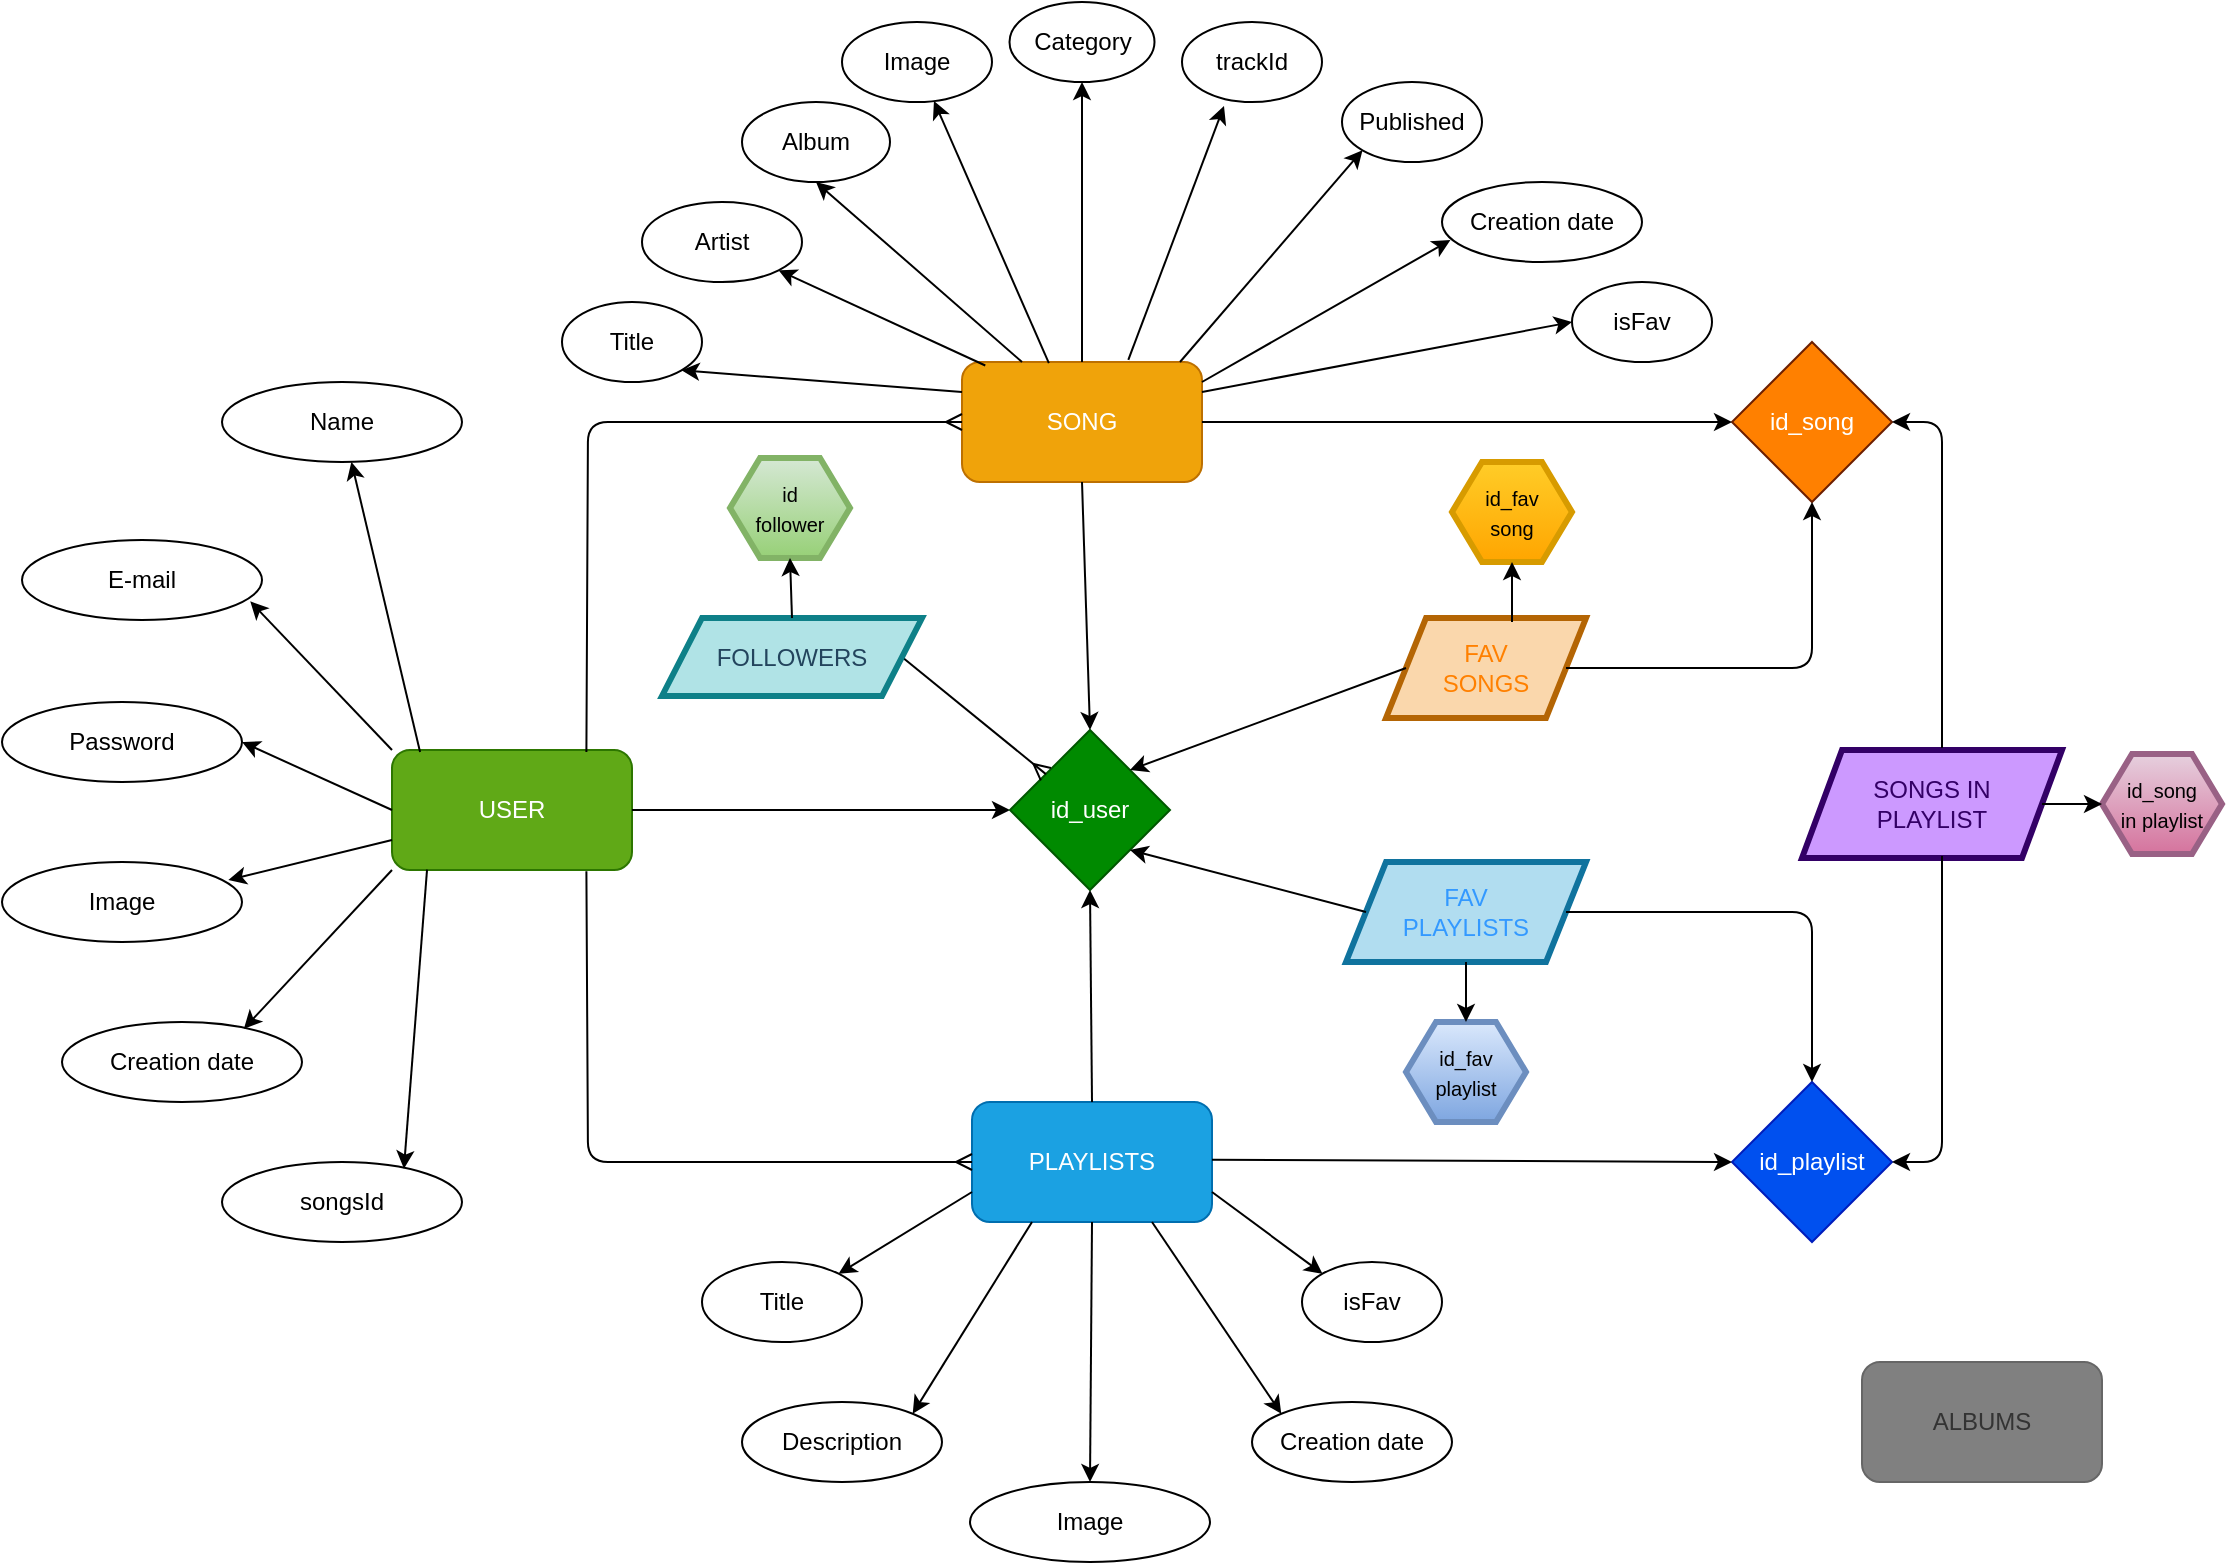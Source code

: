 <mxfile version="13.1.3">
    <diagram id="B5n3ILhewDX3VoMBAIgb" name="Page-1">
        <mxGraphModel dx="1244" dy="971" grid="1" gridSize="10" guides="1" tooltips="1" connect="1" arrows="1" fold="1" page="1" pageScale="1" pageWidth="1169" pageHeight="827" math="0" shadow="0">
            <root>
                <mxCell id="0"/>
                <mxCell id="1" parent="0"/>
                <mxCell id="2" value="USER" style="rounded=1;whiteSpace=wrap;html=1;fillColor=#60a917;strokeColor=#2D7600;fontColor=#ffffff;" parent="1" vertex="1">
                    <mxGeometry x="235" y="384" width="120" height="60" as="geometry"/>
                </mxCell>
                <mxCell id="3" value="SONG" style="rounded=1;whiteSpace=wrap;html=1;fillColor=#f0a30a;strokeColor=#BD7000;fontColor=#ffffff;" parent="1" vertex="1">
                    <mxGeometry x="520" y="190" width="120" height="60" as="geometry"/>
                </mxCell>
                <mxCell id="5" value="PLAYLISTS" style="rounded=1;whiteSpace=wrap;html=1;fillColor=#1ba1e2;strokeColor=#006EAF;fontColor=#ffffff;" parent="1" vertex="1">
                    <mxGeometry x="525" y="560" width="120" height="60" as="geometry"/>
                </mxCell>
                <mxCell id="6" value="Name" style="ellipse;whiteSpace=wrap;html=1;" parent="1" vertex="1">
                    <mxGeometry x="150" y="200" width="120" height="40" as="geometry"/>
                </mxCell>
                <mxCell id="7" value="E-mail" style="ellipse;whiteSpace=wrap;html=1;" parent="1" vertex="1">
                    <mxGeometry x="50" y="279" width="120" height="40" as="geometry"/>
                </mxCell>
                <mxCell id="8" value="Password" style="ellipse;whiteSpace=wrap;html=1;" parent="1" vertex="1">
                    <mxGeometry x="40" y="360" width="120" height="40" as="geometry"/>
                </mxCell>
                <mxCell id="9" value="" style="endArrow=classic;html=1;exitX=0.117;exitY=0.017;exitDx=0;exitDy=0;exitPerimeter=0;" parent="1" source="2" target="6" edge="1">
                    <mxGeometry width="50" height="50" relative="1" as="geometry">
                        <mxPoint x="530" y="520" as="sourcePoint"/>
                        <mxPoint x="580" y="470" as="targetPoint"/>
                    </mxGeometry>
                </mxCell>
                <mxCell id="10" value="" style="endArrow=classic;html=1;entryX=0.951;entryY=0.767;entryDx=0;entryDy=0;entryPerimeter=0;exitX=0;exitY=0;exitDx=0;exitDy=0;" parent="1" source="2" target="7" edge="1">
                    <mxGeometry width="50" height="50" relative="1" as="geometry">
                        <mxPoint x="260" y="391" as="sourcePoint"/>
                        <mxPoint x="234" y="370" as="targetPoint"/>
                    </mxGeometry>
                </mxCell>
                <mxCell id="11" value="" style="endArrow=classic;html=1;entryX=1;entryY=0.5;entryDx=0;entryDy=0;exitX=0;exitY=0.5;exitDx=0;exitDy=0;" parent="1" source="2" target="8" edge="1">
                    <mxGeometry width="50" height="50" relative="1" as="geometry">
                        <mxPoint x="286.667" y="404" as="sourcePoint"/>
                        <mxPoint x="244" y="380" as="targetPoint"/>
                    </mxGeometry>
                </mxCell>
                <mxCell id="12" value="" style="endArrow=classic;html=1;exitX=1;exitY=0.5;exitDx=0;exitDy=0;endFill=1;entryX=0;entryY=0.5;entryDx=0;entryDy=0;" parent="1" source="2" target="27" edge="1">
                    <mxGeometry width="50" height="50" relative="1" as="geometry">
                        <mxPoint x="430" y="450" as="sourcePoint"/>
                        <mxPoint x="450" y="414" as="targetPoint"/>
                    </mxGeometry>
                </mxCell>
                <mxCell id="13" value="" style="endArrow=ERmany;html=1;exitX=0.81;exitY=1.011;exitDx=0;exitDy=0;entryX=0;entryY=0.5;entryDx=0;entryDy=0;endFill=0;exitPerimeter=0;fontStyle=1" parent="1" source="2" target="5" edge="1">
                    <mxGeometry width="50" height="50" relative="1" as="geometry">
                        <mxPoint x="380" y="629.5" as="sourcePoint"/>
                        <mxPoint x="525" y="629.5" as="targetPoint"/>
                        <Array as="points">
                            <mxPoint x="333" y="590"/>
                        </Array>
                    </mxGeometry>
                </mxCell>
                <mxCell id="14" value="" style="endArrow=ERmany;html=1;exitX=0.81;exitY=0.017;exitDx=0;exitDy=0;entryX=0;entryY=0.5;entryDx=0;entryDy=0;endFill=0;exitPerimeter=0;" parent="1" source="2" target="3" edge="1">
                    <mxGeometry width="50" height="50" relative="1" as="geometry">
                        <mxPoint x="357.2" y="10.0" as="sourcePoint"/>
                        <mxPoint x="525" y="194.84" as="targetPoint"/>
                        <Array as="points">
                            <mxPoint x="333" y="220"/>
                        </Array>
                    </mxGeometry>
                </mxCell>
                <mxCell id="17" value="Title" style="ellipse;whiteSpace=wrap;html=1;" parent="1" vertex="1">
                    <mxGeometry x="320" y="160" width="70" height="40" as="geometry"/>
                </mxCell>
                <mxCell id="18" value="trackId" style="ellipse;whiteSpace=wrap;html=1;" parent="1" vertex="1">
                    <mxGeometry x="630" y="20" width="70" height="40" as="geometry"/>
                </mxCell>
                <mxCell id="19" value="Image" style="ellipse;whiteSpace=wrap;html=1;" parent="1" vertex="1">
                    <mxGeometry x="460" y="20" width="75" height="40" as="geometry"/>
                </mxCell>
                <mxCell id="24" value="id_song" style="rhombus;whiteSpace=wrap;html=1;strokeColor=#6D1F00;fontColor=#ffffff;fillColor=#FF8000;" parent="1" vertex="1">
                    <mxGeometry x="905" y="180" width="80" height="80" as="geometry"/>
                </mxCell>
                <mxCell id="26" value="id_playlist" style="rhombus;whiteSpace=wrap;html=1;fillColor=#0050ef;strokeColor=#001DBC;fontColor=#ffffff;" parent="1" vertex="1">
                    <mxGeometry x="905" y="550" width="80" height="80" as="geometry"/>
                </mxCell>
                <mxCell id="27" value="id_user" style="rhombus;whiteSpace=wrap;html=1;fillColor=#008a00;strokeColor=#005700;fontColor=#ffffff;" parent="1" vertex="1">
                    <mxGeometry x="544" y="374" width="80" height="80" as="geometry"/>
                </mxCell>
                <mxCell id="32" value="" style="endArrow=classic;html=1;entryX=0;entryY=0.5;entryDx=0;entryDy=0;exitX=1;exitY=0.5;exitDx=0;exitDy=0;" parent="1" source="3" target="24" edge="1">
                    <mxGeometry width="50" height="50" relative="1" as="geometry">
                        <mxPoint x="739" y="200" as="sourcePoint"/>
                        <mxPoint x="789" y="150" as="targetPoint"/>
                    </mxGeometry>
                </mxCell>
                <mxCell id="33" value="" style="endArrow=classic;html=1;entryX=1;entryY=1;entryDx=0;entryDy=0;exitX=0;exitY=0.25;exitDx=0;exitDy=0;" parent="1" source="3" target="17" edge="1">
                    <mxGeometry width="50" height="50" relative="1" as="geometry">
                        <mxPoint x="899" y="200.0" as="sourcePoint"/>
                        <mxPoint x="899" y="170" as="targetPoint"/>
                    </mxGeometry>
                </mxCell>
                <mxCell id="34" value="" style="endArrow=classic;html=1;exitX=0.693;exitY=-0.017;exitDx=0;exitDy=0;exitPerimeter=0;entryX=0.3;entryY=1.05;entryDx=0;entryDy=0;entryPerimeter=0;" parent="1" source="3" target="18" edge="1">
                    <mxGeometry width="50" height="50" relative="1" as="geometry">
                        <mxPoint x="908.96" y="200.0" as="sourcePoint"/>
                        <mxPoint x="650" y="100" as="targetPoint"/>
                    </mxGeometry>
                </mxCell>
                <mxCell id="35" value="" style="endArrow=classic;html=1;exitX=0.362;exitY=0.01;exitDx=0;exitDy=0;exitPerimeter=0;" parent="1" target="19" edge="1" source="3">
                    <mxGeometry width="50" height="50" relative="1" as="geometry">
                        <mxPoint x="939" y="190" as="sourcePoint"/>
                        <mxPoint x="989.0" y="130" as="targetPoint"/>
                    </mxGeometry>
                </mxCell>
                <mxCell id="40" value="" style="endArrow=none;html=1;entryX=1;entryY=0.5;entryDx=0;entryDy=0;endFill=0;startArrow=ERmany;startFill=0;" parent="1" target="41" edge="1" source="27">
                    <mxGeometry width="50" height="50" relative="1" as="geometry">
                        <mxPoint x="293" y="130" as="sourcePoint"/>
                        <mxPoint x="318.0" y="680" as="targetPoint"/>
                        <Array as="points"/>
                    </mxGeometry>
                </mxCell>
                <mxCell id="41" value="&lt;font color=&quot;#23445d&quot;&gt;FOLLOWERS&lt;/font&gt;" style="shape=parallelogram;perimeter=parallelogramPerimeter;whiteSpace=wrap;html=1;fixedSize=1;fillColor=#b0e3e6;strokeColor=#0e8088;strokeWidth=3;" parent="1" vertex="1">
                    <mxGeometry x="370" y="318" width="130" height="39" as="geometry"/>
                </mxCell>
                <mxCell id="44" value="Image" style="ellipse;whiteSpace=wrap;html=1;" parent="1" vertex="1">
                    <mxGeometry x="40" y="440" width="120" height="40" as="geometry"/>
                </mxCell>
                <mxCell id="46" value="" style="endArrow=classic;html=1;entryX=0.943;entryY=0.225;entryDx=0;entryDy=0;entryPerimeter=0;exitX=0;exitY=0.75;exitDx=0;exitDy=0;" parent="1" source="2" target="44" edge="1">
                    <mxGeometry width="50" height="50" relative="1" as="geometry">
                        <mxPoint x="275" y="440" as="sourcePoint"/>
                        <mxPoint x="222.426" y="474.858" as="targetPoint"/>
                    </mxGeometry>
                </mxCell>
                <mxCell id="55" value="&lt;font color=&quot;#ff8000&quot;&gt;FAV&lt;br&gt;SONGS&lt;/font&gt;" style="shape=parallelogram;perimeter=parallelogramPerimeter;whiteSpace=wrap;html=1;fixedSize=1;fillColor=#fad7ac;strokeColor=#b46504;strokeWidth=3;" parent="1" vertex="1">
                    <mxGeometry x="732" y="318" width="100" height="50" as="geometry"/>
                </mxCell>
                <mxCell id="57" value="&lt;font color=&quot;#3399ff&quot;&gt;FAV&lt;br&gt;PLAYLISTS&lt;/font&gt;" style="shape=parallelogram;perimeter=parallelogramPerimeter;whiteSpace=wrap;html=1;fixedSize=1;fillColor=#b1ddf0;strokeColor=#10739e;strokeWidth=3;" parent="1" vertex="1">
                    <mxGeometry x="712" y="440" width="120" height="50" as="geometry"/>
                </mxCell>
                <mxCell id="61" value="Category" style="ellipse;whiteSpace=wrap;html=1;" parent="1" vertex="1">
                    <mxGeometry x="543.75" y="10" width="72.5" height="40" as="geometry"/>
                </mxCell>
                <mxCell id="62" value="" style="endArrow=classic;html=1;entryX=0.5;entryY=1;entryDx=0;entryDy=0;exitX=0.5;exitY=0;exitDx=0;exitDy=0;" parent="1" source="3" target="61" edge="1">
                    <mxGeometry width="50" height="50" relative="1" as="geometry">
                        <mxPoint x="959" y="230.0" as="sourcePoint"/>
                        <mxPoint x="997.16" y="240.68" as="targetPoint"/>
                    </mxGeometry>
                </mxCell>
                <mxCell id="65" value="Creation date" style="ellipse;whiteSpace=wrap;html=1;" parent="1" vertex="1">
                    <mxGeometry x="760" y="100" width="100" height="40" as="geometry"/>
                </mxCell>
                <mxCell id="66" value="" style="endArrow=classic;html=1;entryX=0.042;entryY=0.725;entryDx=0;entryDy=0;entryPerimeter=0;" parent="1" target="65" edge="1">
                    <mxGeometry width="50" height="50" relative="1" as="geometry">
                        <mxPoint x="640" y="200" as="sourcePoint"/>
                        <mxPoint x="997.28" y="361.48" as="targetPoint"/>
                    </mxGeometry>
                </mxCell>
                <mxCell id="73" value="Creation date" style="ellipse;whiteSpace=wrap;html=1;" parent="1" vertex="1">
                    <mxGeometry x="70" y="520" width="120" height="40" as="geometry"/>
                </mxCell>
                <mxCell id="74" value="" style="endArrow=classic;html=1;entryX=0.758;entryY=0.083;entryDx=0;entryDy=0;entryPerimeter=0;exitX=0;exitY=1;exitDx=0;exitDy=0;" parent="1" source="2" target="73" edge="1">
                    <mxGeometry width="50" height="50" relative="1" as="geometry">
                        <mxPoint x="260" y="444" as="sourcePoint"/>
                        <mxPoint x="253.16" y="549" as="targetPoint"/>
                    </mxGeometry>
                </mxCell>
                <mxCell id="101" value="songsId" style="ellipse;whiteSpace=wrap;html=1;" vertex="1" parent="1">
                    <mxGeometry x="150" y="590" width="120" height="40" as="geometry"/>
                </mxCell>
                <mxCell id="102" value="" style="endArrow=classic;html=1;entryX=0.758;entryY=0.083;entryDx=0;entryDy=0;entryPerimeter=0;exitX=0.146;exitY=0.997;exitDx=0;exitDy=0;exitPerimeter=0;" edge="1" parent="1" target="101" source="2">
                    <mxGeometry width="50" height="50" relative="1" as="geometry">
                        <mxPoint x="338.002" y="500.0" as="sourcePoint"/>
                        <mxPoint x="313.16" y="605" as="targetPoint"/>
                    </mxGeometry>
                </mxCell>
                <mxCell id="103" value="Artist" style="ellipse;whiteSpace=wrap;html=1;" vertex="1" parent="1">
                    <mxGeometry x="360" y="110" width="80" height="40" as="geometry"/>
                </mxCell>
                <mxCell id="104" value="" style="endArrow=classic;html=1;entryX=1;entryY=1;entryDx=0;entryDy=0;exitX=0.097;exitY=0.029;exitDx=0;exitDy=0;exitPerimeter=0;" edge="1" parent="1" source="3" target="103">
                    <mxGeometry width="50" height="50" relative="1" as="geometry">
                        <mxPoint x="613.16" y="198.98" as="sourcePoint"/>
                        <mxPoint x="690.0" y="70" as="targetPoint"/>
                    </mxGeometry>
                </mxCell>
                <mxCell id="105" value="Album" style="ellipse;whiteSpace=wrap;html=1;" vertex="1" parent="1">
                    <mxGeometry x="410" y="60" width="74" height="40" as="geometry"/>
                </mxCell>
                <mxCell id="106" value="" style="endArrow=classic;html=1;entryX=0.5;entryY=1;entryDx=0;entryDy=0;exitX=0.25;exitY=0;exitDx=0;exitDy=0;" edge="1" parent="1" source="3" target="105">
                    <mxGeometry width="50" height="50" relative="1" as="geometry">
                        <mxPoint x="613.16" y="198.98" as="sourcePoint"/>
                        <mxPoint x="690.0" y="70" as="targetPoint"/>
                    </mxGeometry>
                </mxCell>
                <mxCell id="107" value="Published" style="ellipse;whiteSpace=wrap;html=1;" vertex="1" parent="1">
                    <mxGeometry x="710" y="50" width="70" height="40" as="geometry"/>
                </mxCell>
                <mxCell id="108" value="" style="endArrow=classic;html=1;entryX=0;entryY=1;entryDx=0;entryDy=0;" edge="1" parent="1" target="107">
                    <mxGeometry width="50" height="50" relative="1" as="geometry">
                        <mxPoint x="629" y="190" as="sourcePoint"/>
                        <mxPoint x="661" y="72" as="targetPoint"/>
                    </mxGeometry>
                </mxCell>
                <mxCell id="109" value="isFav" style="ellipse;whiteSpace=wrap;html=1;" vertex="1" parent="1">
                    <mxGeometry x="825" y="150" width="70" height="40" as="geometry"/>
                </mxCell>
                <mxCell id="110" value="" style="endArrow=classic;html=1;entryX=0;entryY=0.5;entryDx=0;entryDy=0;exitX=1;exitY=0.25;exitDx=0;exitDy=0;" edge="1" parent="1" source="3" target="109">
                    <mxGeometry width="50" height="50" relative="1" as="geometry">
                        <mxPoint x="650" y="215" as="sourcePoint"/>
                        <mxPoint x="765.04" y="149" as="targetPoint"/>
                    </mxGeometry>
                </mxCell>
                <mxCell id="111" value="" style="endArrow=classic;html=1;exitX=1;exitY=0.5;exitDx=0;exitDy=0;endFill=1;entryX=0;entryY=0.5;entryDx=0;entryDy=0;" edge="1" parent="1" target="26">
                    <mxGeometry width="50" height="50" relative="1" as="geometry">
                        <mxPoint x="645" y="588.82" as="sourcePoint"/>
                        <mxPoint x="740" y="588.82" as="targetPoint"/>
                    </mxGeometry>
                </mxCell>
                <mxCell id="112" value="" style="endArrow=none;html=1;entryX=0;entryY=0.5;entryDx=0;entryDy=0;exitX=1;exitY=0;exitDx=0;exitDy=0;startArrow=classic;startFill=1;endFill=0;" edge="1" parent="1" source="27" target="55">
                    <mxGeometry width="50" height="50" relative="1" as="geometry">
                        <mxPoint x="543.75" y="384" as="sourcePoint"/>
                        <mxPoint x="668.79" y="313" as="targetPoint"/>
                    </mxGeometry>
                </mxCell>
                <mxCell id="113" value="" style="endArrow=none;html=1;entryX=0;entryY=0.5;entryDx=0;entryDy=0;exitX=1;exitY=1;exitDx=0;exitDy=0;startArrow=classic;startFill=1;endFill=0;" edge="1" parent="1" source="27" target="57">
                    <mxGeometry width="50" height="50" relative="1" as="geometry">
                        <mxPoint x="660" y="220" as="sourcePoint"/>
                        <mxPoint x="785.04" y="149" as="targetPoint"/>
                    </mxGeometry>
                </mxCell>
                <mxCell id="114" value="" style="endArrow=classic;html=1;entryX=0.5;entryY=1;entryDx=0;entryDy=0;exitX=1;exitY=0.5;exitDx=0;exitDy=0;" edge="1" parent="1" source="55" target="24">
                    <mxGeometry width="50" height="50" relative="1" as="geometry">
                        <mxPoint x="670" y="230" as="sourcePoint"/>
                        <mxPoint x="795.04" y="159" as="targetPoint"/>
                        <Array as="points">
                            <mxPoint x="945" y="343"/>
                        </Array>
                    </mxGeometry>
                </mxCell>
                <mxCell id="115" value="" style="endArrow=classic;html=1;entryX=0.5;entryY=0;entryDx=0;entryDy=0;exitX=1;exitY=0.5;exitDx=0;exitDy=0;" edge="1" parent="1" source="57" target="26">
                    <mxGeometry width="50" height="50" relative="1" as="geometry">
                        <mxPoint x="867" y="524" as="sourcePoint"/>
                        <mxPoint x="1020" y="480" as="targetPoint"/>
                        <Array as="points">
                            <mxPoint x="945" y="465"/>
                        </Array>
                    </mxGeometry>
                </mxCell>
                <mxCell id="116" value="&lt;font color=&quot;#330066&quot;&gt;SONGS IN&lt;br&gt;PLAYLIST&lt;/font&gt;" style="shape=parallelogram;perimeter=parallelogramPerimeter;whiteSpace=wrap;html=1;fixedSize=1;fillColor=#CC99FF;strokeColor=#330066;strokeWidth=3;" vertex="1" parent="1">
                    <mxGeometry x="940" y="384" width="130" height="54" as="geometry"/>
                </mxCell>
                <mxCell id="117" value="" style="endArrow=classic;html=1;entryX=1;entryY=0.5;entryDx=0;entryDy=0;exitX=0.5;exitY=0;exitDx=0;exitDy=0;" edge="1" parent="1" target="24">
                    <mxGeometry width="50" height="50" relative="1" as="geometry">
                        <mxPoint x="1010" y="383" as="sourcePoint"/>
                        <mxPoint x="955" y="270" as="targetPoint"/>
                        <Array as="points">
                            <mxPoint x="1010" y="220"/>
                        </Array>
                    </mxGeometry>
                </mxCell>
                <mxCell id="118" value="" style="endArrow=classic;html=1;entryX=1;entryY=0.5;entryDx=0;entryDy=0;exitX=0.5;exitY=1;exitDx=0;exitDy=0;" edge="1" parent="1" target="26">
                    <mxGeometry width="50" height="50" relative="1" as="geometry">
                        <mxPoint x="1010" y="437" as="sourcePoint"/>
                        <mxPoint x="965" y="280" as="targetPoint"/>
                        <Array as="points">
                            <mxPoint x="1010" y="590"/>
                        </Array>
                    </mxGeometry>
                </mxCell>
                <mxCell id="120" value="&lt;font style=&quot;font-size: 10px&quot;&gt;&lt;span&gt;id&lt;/span&gt;&lt;br&gt;&lt;span&gt;follower&lt;/span&gt;&lt;/font&gt;" style="shape=hexagon;perimeter=hexagonPerimeter2;whiteSpace=wrap;html=1;strokeColor=#82b366;strokeWidth=3;fillColor=#d5e8d4;gradientColor=#97d077;" vertex="1" parent="1">
                    <mxGeometry x="404" y="238" width="60" height="50" as="geometry"/>
                </mxCell>
                <mxCell id="121" value="&lt;font style=&quot;font-size: 10px&quot;&gt;&lt;font style=&quot;font-size: 10px&quot;&gt;id_&lt;/font&gt;&lt;font style=&quot;font-size: 10px&quot;&gt;fav&lt;br&gt;song&lt;/font&gt;&lt;/font&gt;" style="shape=hexagon;perimeter=hexagonPerimeter2;whiteSpace=wrap;html=1;strokeColor=#d79b00;strokeWidth=3;fillColor=#ffcd28;gradientColor=#ffa500;" vertex="1" parent="1">
                    <mxGeometry x="765" y="240" width="60" height="50" as="geometry"/>
                </mxCell>
                <mxCell id="122" value="" style="endArrow=classic;html=1;entryX=0.5;entryY=1;entryDx=0;entryDy=0;exitX=0.63;exitY=0.04;exitDx=0;exitDy=0;exitPerimeter=0;" edge="1" parent="1" source="55" target="121">
                    <mxGeometry width="50" height="50" relative="1" as="geometry">
                        <mxPoint x="615" y="210" as="sourcePoint"/>
                        <mxPoint x="740.04" y="139" as="targetPoint"/>
                    </mxGeometry>
                </mxCell>
                <mxCell id="123" value="&lt;font style=&quot;font-size: 10px&quot;&gt;&lt;font style=&quot;font-size: 10px&quot;&gt;id_&lt;/font&gt;&lt;font style=&quot;font-size: 10px&quot;&gt;fav&lt;br&gt;playlist&lt;/font&gt;&lt;/font&gt;" style="shape=hexagon;perimeter=hexagonPerimeter2;whiteSpace=wrap;html=1;strokeColor=#6c8ebf;strokeWidth=3;fillColor=#dae8fc;gradientColor=#7ea6e0;" vertex="1" parent="1">
                    <mxGeometry x="742" y="520" width="60" height="50" as="geometry"/>
                </mxCell>
                <mxCell id="124" value="" style="endArrow=classic;html=1;entryX=0.5;entryY=0;entryDx=0;entryDy=0;exitX=0.5;exitY=1;exitDx=0;exitDy=0;" edge="1" parent="1" source="57" target="123">
                    <mxGeometry width="50" height="50" relative="1" as="geometry">
                        <mxPoint x="805" y="330" as="sourcePoint"/>
                        <mxPoint x="805" y="300" as="targetPoint"/>
                    </mxGeometry>
                </mxCell>
                <mxCell id="125" value="&lt;font style=&quot;font-size: 10px&quot;&gt;&lt;font style=&quot;font-size: 10px&quot;&gt;id_song&lt;br&gt;&lt;/font&gt;&lt;font style=&quot;font-size: 10px&quot;&gt;in playlist&lt;br&gt;&lt;/font&gt;&lt;/font&gt;" style="shape=hexagon;perimeter=hexagonPerimeter2;whiteSpace=wrap;html=1;strokeColor=#996185;strokeWidth=3;fillColor=#e6d0de;gradientColor=#d5739d;" vertex="1" parent="1">
                    <mxGeometry x="1090" y="386" width="60" height="50" as="geometry"/>
                </mxCell>
                <mxCell id="126" value="" style="endArrow=classic;html=1;entryX=0;entryY=0.5;entryDx=0;entryDy=0;exitX=1;exitY=0.5;exitDx=0;exitDy=0;" edge="1" parent="1" source="116" target="125">
                    <mxGeometry width="50" height="50" relative="1" as="geometry">
                        <mxPoint x="840" y="330" as="sourcePoint"/>
                        <mxPoint x="840" y="300" as="targetPoint"/>
                    </mxGeometry>
                </mxCell>
                <mxCell id="127" value="" style="endArrow=classic;html=1;entryX=0.5;entryY=1;entryDx=0;entryDy=0;exitX=0.5;exitY=0;exitDx=0;exitDy=0;" edge="1" parent="1" source="41" target="120">
                    <mxGeometry width="50" height="50" relative="1" as="geometry">
                        <mxPoint x="440" y="299" as="sourcePoint"/>
                        <mxPoint x="850" y="310" as="targetPoint"/>
                    </mxGeometry>
                </mxCell>
                <mxCell id="130" value="" style="endArrow=none;html=1;entryX=0.5;entryY=1;entryDx=0;entryDy=0;exitX=0.5;exitY=0;exitDx=0;exitDy=0;startArrow=classic;startFill=1;endFill=0;" edge="1" parent="1" source="27" target="3">
                    <mxGeometry width="50" height="50" relative="1" as="geometry">
                        <mxPoint x="525" y="404" as="sourcePoint"/>
                        <mxPoint x="752" y="353" as="targetPoint"/>
                    </mxGeometry>
                </mxCell>
                <mxCell id="131" value="" style="endArrow=none;html=1;entryX=0.5;entryY=0;entryDx=0;entryDy=0;exitX=0.5;exitY=1;exitDx=0;exitDy=0;startArrow=classic;startFill=1;endFill=0;" edge="1" parent="1" source="27" target="5">
                    <mxGeometry width="50" height="50" relative="1" as="geometry">
                        <mxPoint x="535" y="414" as="sourcePoint"/>
                        <mxPoint x="762" y="363" as="targetPoint"/>
                    </mxGeometry>
                </mxCell>
                <mxCell id="132" value="Title" style="ellipse;whiteSpace=wrap;html=1;" vertex="1" parent="1">
                    <mxGeometry x="390" y="640" width="80" height="40" as="geometry"/>
                </mxCell>
                <mxCell id="133" value="Description" style="ellipse;whiteSpace=wrap;html=1;" vertex="1" parent="1">
                    <mxGeometry x="410" y="710" width="100" height="40" as="geometry"/>
                </mxCell>
                <mxCell id="134" value="Image" style="ellipse;whiteSpace=wrap;html=1;" vertex="1" parent="1">
                    <mxGeometry x="524" y="750" width="120" height="40" as="geometry"/>
                </mxCell>
                <mxCell id="135" value="Creation date" style="ellipse;whiteSpace=wrap;html=1;" vertex="1" parent="1">
                    <mxGeometry x="665" y="710" width="100" height="40" as="geometry"/>
                </mxCell>
                <mxCell id="136" value="isFav" style="ellipse;whiteSpace=wrap;html=1;" vertex="1" parent="1">
                    <mxGeometry x="690" y="640" width="70" height="40" as="geometry"/>
                </mxCell>
                <mxCell id="139" value="" style="endArrow=classic;html=1;entryX=1;entryY=0;entryDx=0;entryDy=0;exitX=0;exitY=0.75;exitDx=0;exitDy=0;" edge="1" parent="1" source="5" target="132">
                    <mxGeometry width="50" height="50" relative="1" as="geometry">
                        <mxPoint x="245" y="454" as="sourcePoint"/>
                        <mxPoint x="170.96" y="533.32" as="targetPoint"/>
                    </mxGeometry>
                </mxCell>
                <mxCell id="140" value="" style="endArrow=classic;html=1;entryX=1;entryY=0;entryDx=0;entryDy=0;exitX=0.25;exitY=1;exitDx=0;exitDy=0;" edge="1" parent="1" source="5" target="133">
                    <mxGeometry width="50" height="50" relative="1" as="geometry">
                        <mxPoint x="535" y="630.0" as="sourcePoint"/>
                        <mxPoint x="468.284" y="655.858" as="targetPoint"/>
                    </mxGeometry>
                </mxCell>
                <mxCell id="141" value="" style="endArrow=classic;html=1;entryX=0.5;entryY=0;entryDx=0;entryDy=0;exitX=0.5;exitY=1;exitDx=0;exitDy=0;" edge="1" parent="1" source="5" target="134">
                    <mxGeometry width="50" height="50" relative="1" as="geometry">
                        <mxPoint x="565" y="630.0" as="sourcePoint"/>
                        <mxPoint x="505.355" y="725.858" as="targetPoint"/>
                    </mxGeometry>
                </mxCell>
                <mxCell id="142" value="" style="endArrow=classic;html=1;entryX=0;entryY=0;entryDx=0;entryDy=0;exitX=0.75;exitY=1;exitDx=0;exitDy=0;" edge="1" parent="1" source="5" target="135">
                    <mxGeometry width="50" height="50" relative="1" as="geometry">
                        <mxPoint x="595" y="630.0" as="sourcePoint"/>
                        <mxPoint x="594" y="760.0" as="targetPoint"/>
                    </mxGeometry>
                </mxCell>
                <mxCell id="143" value="" style="endArrow=classic;html=1;entryX=0;entryY=0;entryDx=0;entryDy=0;exitX=1;exitY=0.75;exitDx=0;exitDy=0;" edge="1" parent="1" source="5" target="136">
                    <mxGeometry width="50" height="50" relative="1" as="geometry">
                        <mxPoint x="605" y="640.0" as="sourcePoint"/>
                        <mxPoint x="604" y="770.0" as="targetPoint"/>
                    </mxGeometry>
                </mxCell>
                <mxCell id="144" value="ALBUMS" style="rounded=1;whiteSpace=wrap;html=1;fillColor=#808080;strokeColor=#666666;fontColor=#333333;" vertex="1" parent="1">
                    <mxGeometry x="970" y="690" width="120" height="60" as="geometry"/>
                </mxCell>
            </root>
        </mxGraphModel>
    </diagram>
</mxfile>